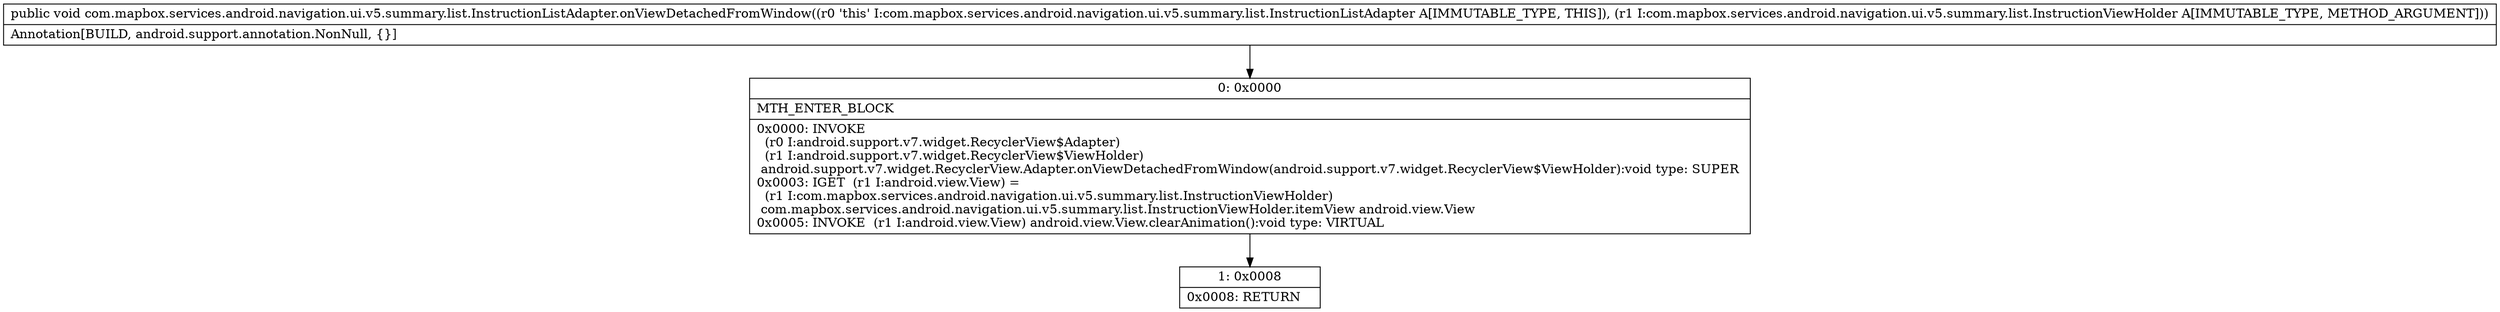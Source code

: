 digraph "CFG forcom.mapbox.services.android.navigation.ui.v5.summary.list.InstructionListAdapter.onViewDetachedFromWindow(Lcom\/mapbox\/services\/android\/navigation\/ui\/v5\/summary\/list\/InstructionViewHolder;)V" {
Node_0 [shape=record,label="{0\:\ 0x0000|MTH_ENTER_BLOCK\l|0x0000: INVOKE  \l  (r0 I:android.support.v7.widget.RecyclerView$Adapter)\l  (r1 I:android.support.v7.widget.RecyclerView$ViewHolder)\l android.support.v7.widget.RecyclerView.Adapter.onViewDetachedFromWindow(android.support.v7.widget.RecyclerView$ViewHolder):void type: SUPER \l0x0003: IGET  (r1 I:android.view.View) = \l  (r1 I:com.mapbox.services.android.navigation.ui.v5.summary.list.InstructionViewHolder)\l com.mapbox.services.android.navigation.ui.v5.summary.list.InstructionViewHolder.itemView android.view.View \l0x0005: INVOKE  (r1 I:android.view.View) android.view.View.clearAnimation():void type: VIRTUAL \l}"];
Node_1 [shape=record,label="{1\:\ 0x0008|0x0008: RETURN   \l}"];
MethodNode[shape=record,label="{public void com.mapbox.services.android.navigation.ui.v5.summary.list.InstructionListAdapter.onViewDetachedFromWindow((r0 'this' I:com.mapbox.services.android.navigation.ui.v5.summary.list.InstructionListAdapter A[IMMUTABLE_TYPE, THIS]), (r1 I:com.mapbox.services.android.navigation.ui.v5.summary.list.InstructionViewHolder A[IMMUTABLE_TYPE, METHOD_ARGUMENT]))  | Annotation[BUILD, android.support.annotation.NonNull, \{\}]\l}"];
MethodNode -> Node_0;
Node_0 -> Node_1;
}

